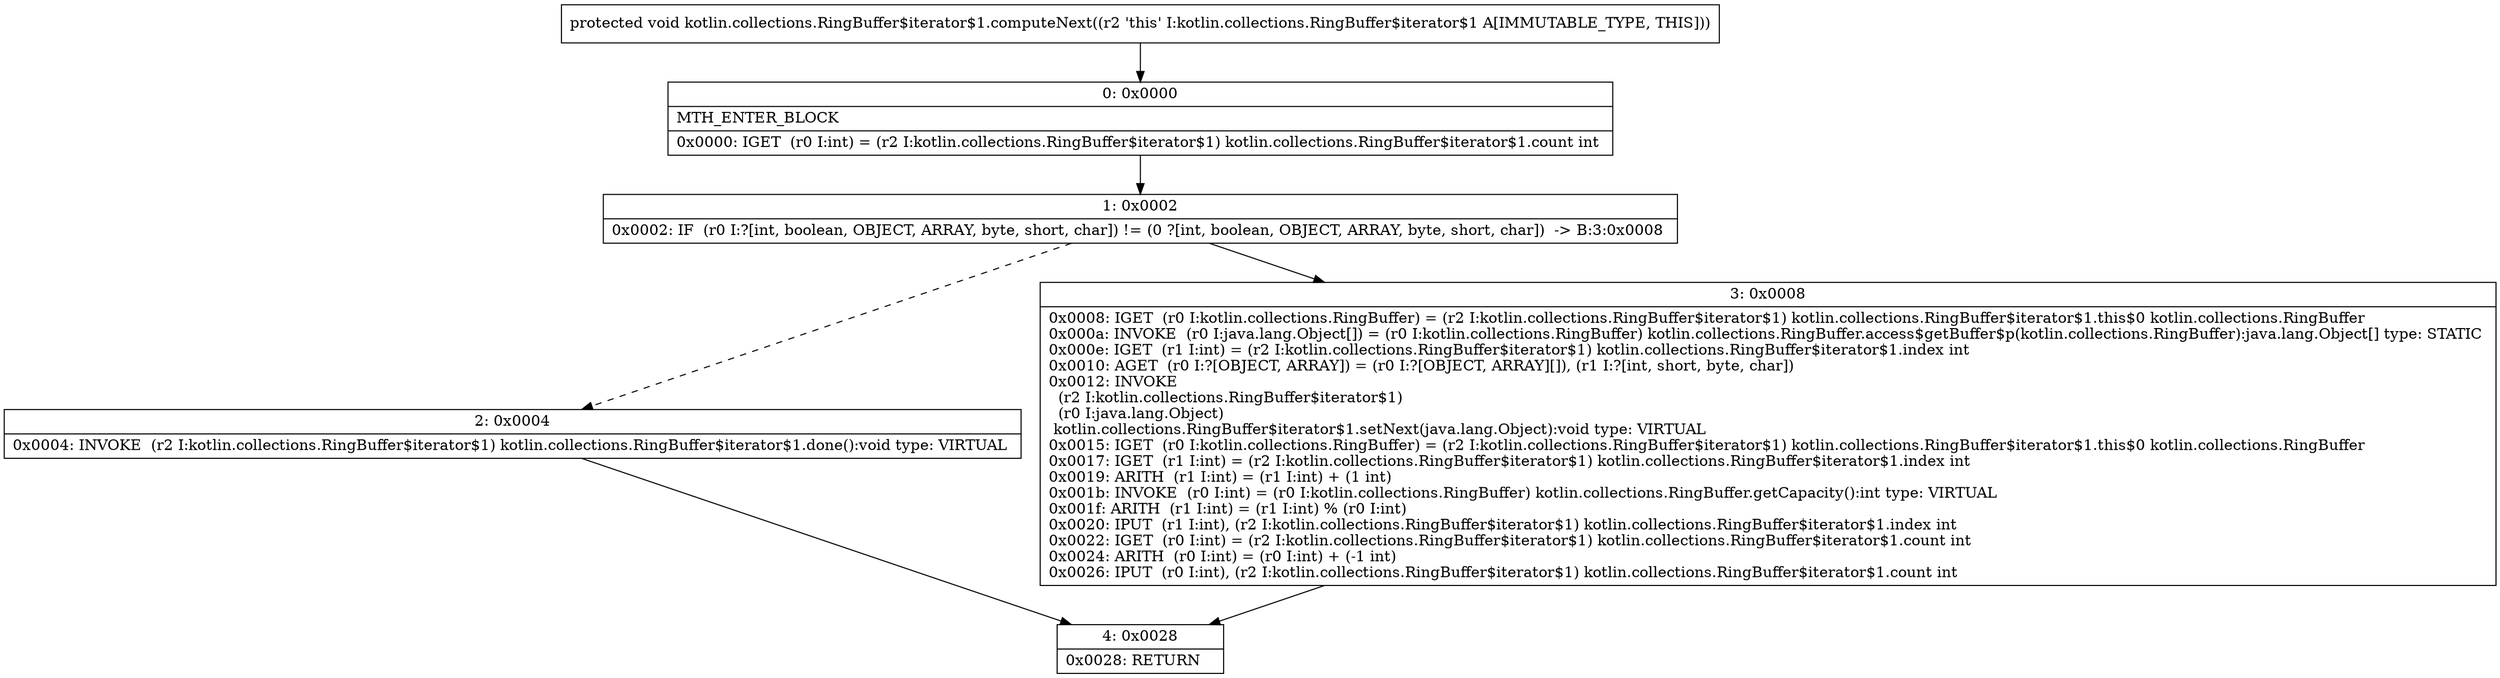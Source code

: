 digraph "CFG forkotlin.collections.RingBuffer$iterator$1.computeNext()V" {
Node_0 [shape=record,label="{0\:\ 0x0000|MTH_ENTER_BLOCK\l|0x0000: IGET  (r0 I:int) = (r2 I:kotlin.collections.RingBuffer$iterator$1) kotlin.collections.RingBuffer$iterator$1.count int \l}"];
Node_1 [shape=record,label="{1\:\ 0x0002|0x0002: IF  (r0 I:?[int, boolean, OBJECT, ARRAY, byte, short, char]) != (0 ?[int, boolean, OBJECT, ARRAY, byte, short, char])  \-\> B:3:0x0008 \l}"];
Node_2 [shape=record,label="{2\:\ 0x0004|0x0004: INVOKE  (r2 I:kotlin.collections.RingBuffer$iterator$1) kotlin.collections.RingBuffer$iterator$1.done():void type: VIRTUAL \l}"];
Node_3 [shape=record,label="{3\:\ 0x0008|0x0008: IGET  (r0 I:kotlin.collections.RingBuffer) = (r2 I:kotlin.collections.RingBuffer$iterator$1) kotlin.collections.RingBuffer$iterator$1.this$0 kotlin.collections.RingBuffer \l0x000a: INVOKE  (r0 I:java.lang.Object[]) = (r0 I:kotlin.collections.RingBuffer) kotlin.collections.RingBuffer.access$getBuffer$p(kotlin.collections.RingBuffer):java.lang.Object[] type: STATIC \l0x000e: IGET  (r1 I:int) = (r2 I:kotlin.collections.RingBuffer$iterator$1) kotlin.collections.RingBuffer$iterator$1.index int \l0x0010: AGET  (r0 I:?[OBJECT, ARRAY]) = (r0 I:?[OBJECT, ARRAY][]), (r1 I:?[int, short, byte, char]) \l0x0012: INVOKE  \l  (r2 I:kotlin.collections.RingBuffer$iterator$1)\l  (r0 I:java.lang.Object)\l kotlin.collections.RingBuffer$iterator$1.setNext(java.lang.Object):void type: VIRTUAL \l0x0015: IGET  (r0 I:kotlin.collections.RingBuffer) = (r2 I:kotlin.collections.RingBuffer$iterator$1) kotlin.collections.RingBuffer$iterator$1.this$0 kotlin.collections.RingBuffer \l0x0017: IGET  (r1 I:int) = (r2 I:kotlin.collections.RingBuffer$iterator$1) kotlin.collections.RingBuffer$iterator$1.index int \l0x0019: ARITH  (r1 I:int) = (r1 I:int) + (1 int) \l0x001b: INVOKE  (r0 I:int) = (r0 I:kotlin.collections.RingBuffer) kotlin.collections.RingBuffer.getCapacity():int type: VIRTUAL \l0x001f: ARITH  (r1 I:int) = (r1 I:int) % (r0 I:int) \l0x0020: IPUT  (r1 I:int), (r2 I:kotlin.collections.RingBuffer$iterator$1) kotlin.collections.RingBuffer$iterator$1.index int \l0x0022: IGET  (r0 I:int) = (r2 I:kotlin.collections.RingBuffer$iterator$1) kotlin.collections.RingBuffer$iterator$1.count int \l0x0024: ARITH  (r0 I:int) = (r0 I:int) + (\-1 int) \l0x0026: IPUT  (r0 I:int), (r2 I:kotlin.collections.RingBuffer$iterator$1) kotlin.collections.RingBuffer$iterator$1.count int \l}"];
Node_4 [shape=record,label="{4\:\ 0x0028|0x0028: RETURN   \l}"];
MethodNode[shape=record,label="{protected void kotlin.collections.RingBuffer$iterator$1.computeNext((r2 'this' I:kotlin.collections.RingBuffer$iterator$1 A[IMMUTABLE_TYPE, THIS])) }"];
MethodNode -> Node_0;
Node_0 -> Node_1;
Node_1 -> Node_2[style=dashed];
Node_1 -> Node_3;
Node_2 -> Node_4;
Node_3 -> Node_4;
}

